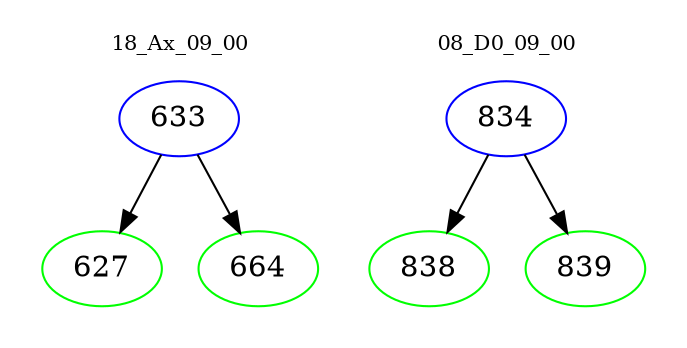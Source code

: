 digraph{
subgraph cluster_0 {
color = white
label = "18_Ax_09_00";
fontsize=10;
T0_633 [label="633", color="blue"]
T0_633 -> T0_627 [color="black"]
T0_627 [label="627", color="green"]
T0_633 -> T0_664 [color="black"]
T0_664 [label="664", color="green"]
}
subgraph cluster_1 {
color = white
label = "08_D0_09_00";
fontsize=10;
T1_834 [label="834", color="blue"]
T1_834 -> T1_838 [color="black"]
T1_838 [label="838", color="green"]
T1_834 -> T1_839 [color="black"]
T1_839 [label="839", color="green"]
}
}
